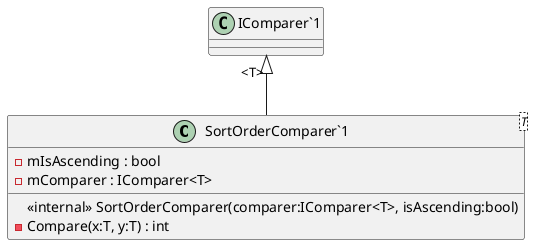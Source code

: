 @startuml
class "SortOrderComparer`1"<T> {
    <<internal>> SortOrderComparer(comparer:IComparer<T>, isAscending:bool)
    - Compare(x:T, y:T) : int
    - mIsAscending : bool
    - mComparer : IComparer<T>
}
"IComparer`1" "<T>" <|-- "SortOrderComparer`1"
@enduml
